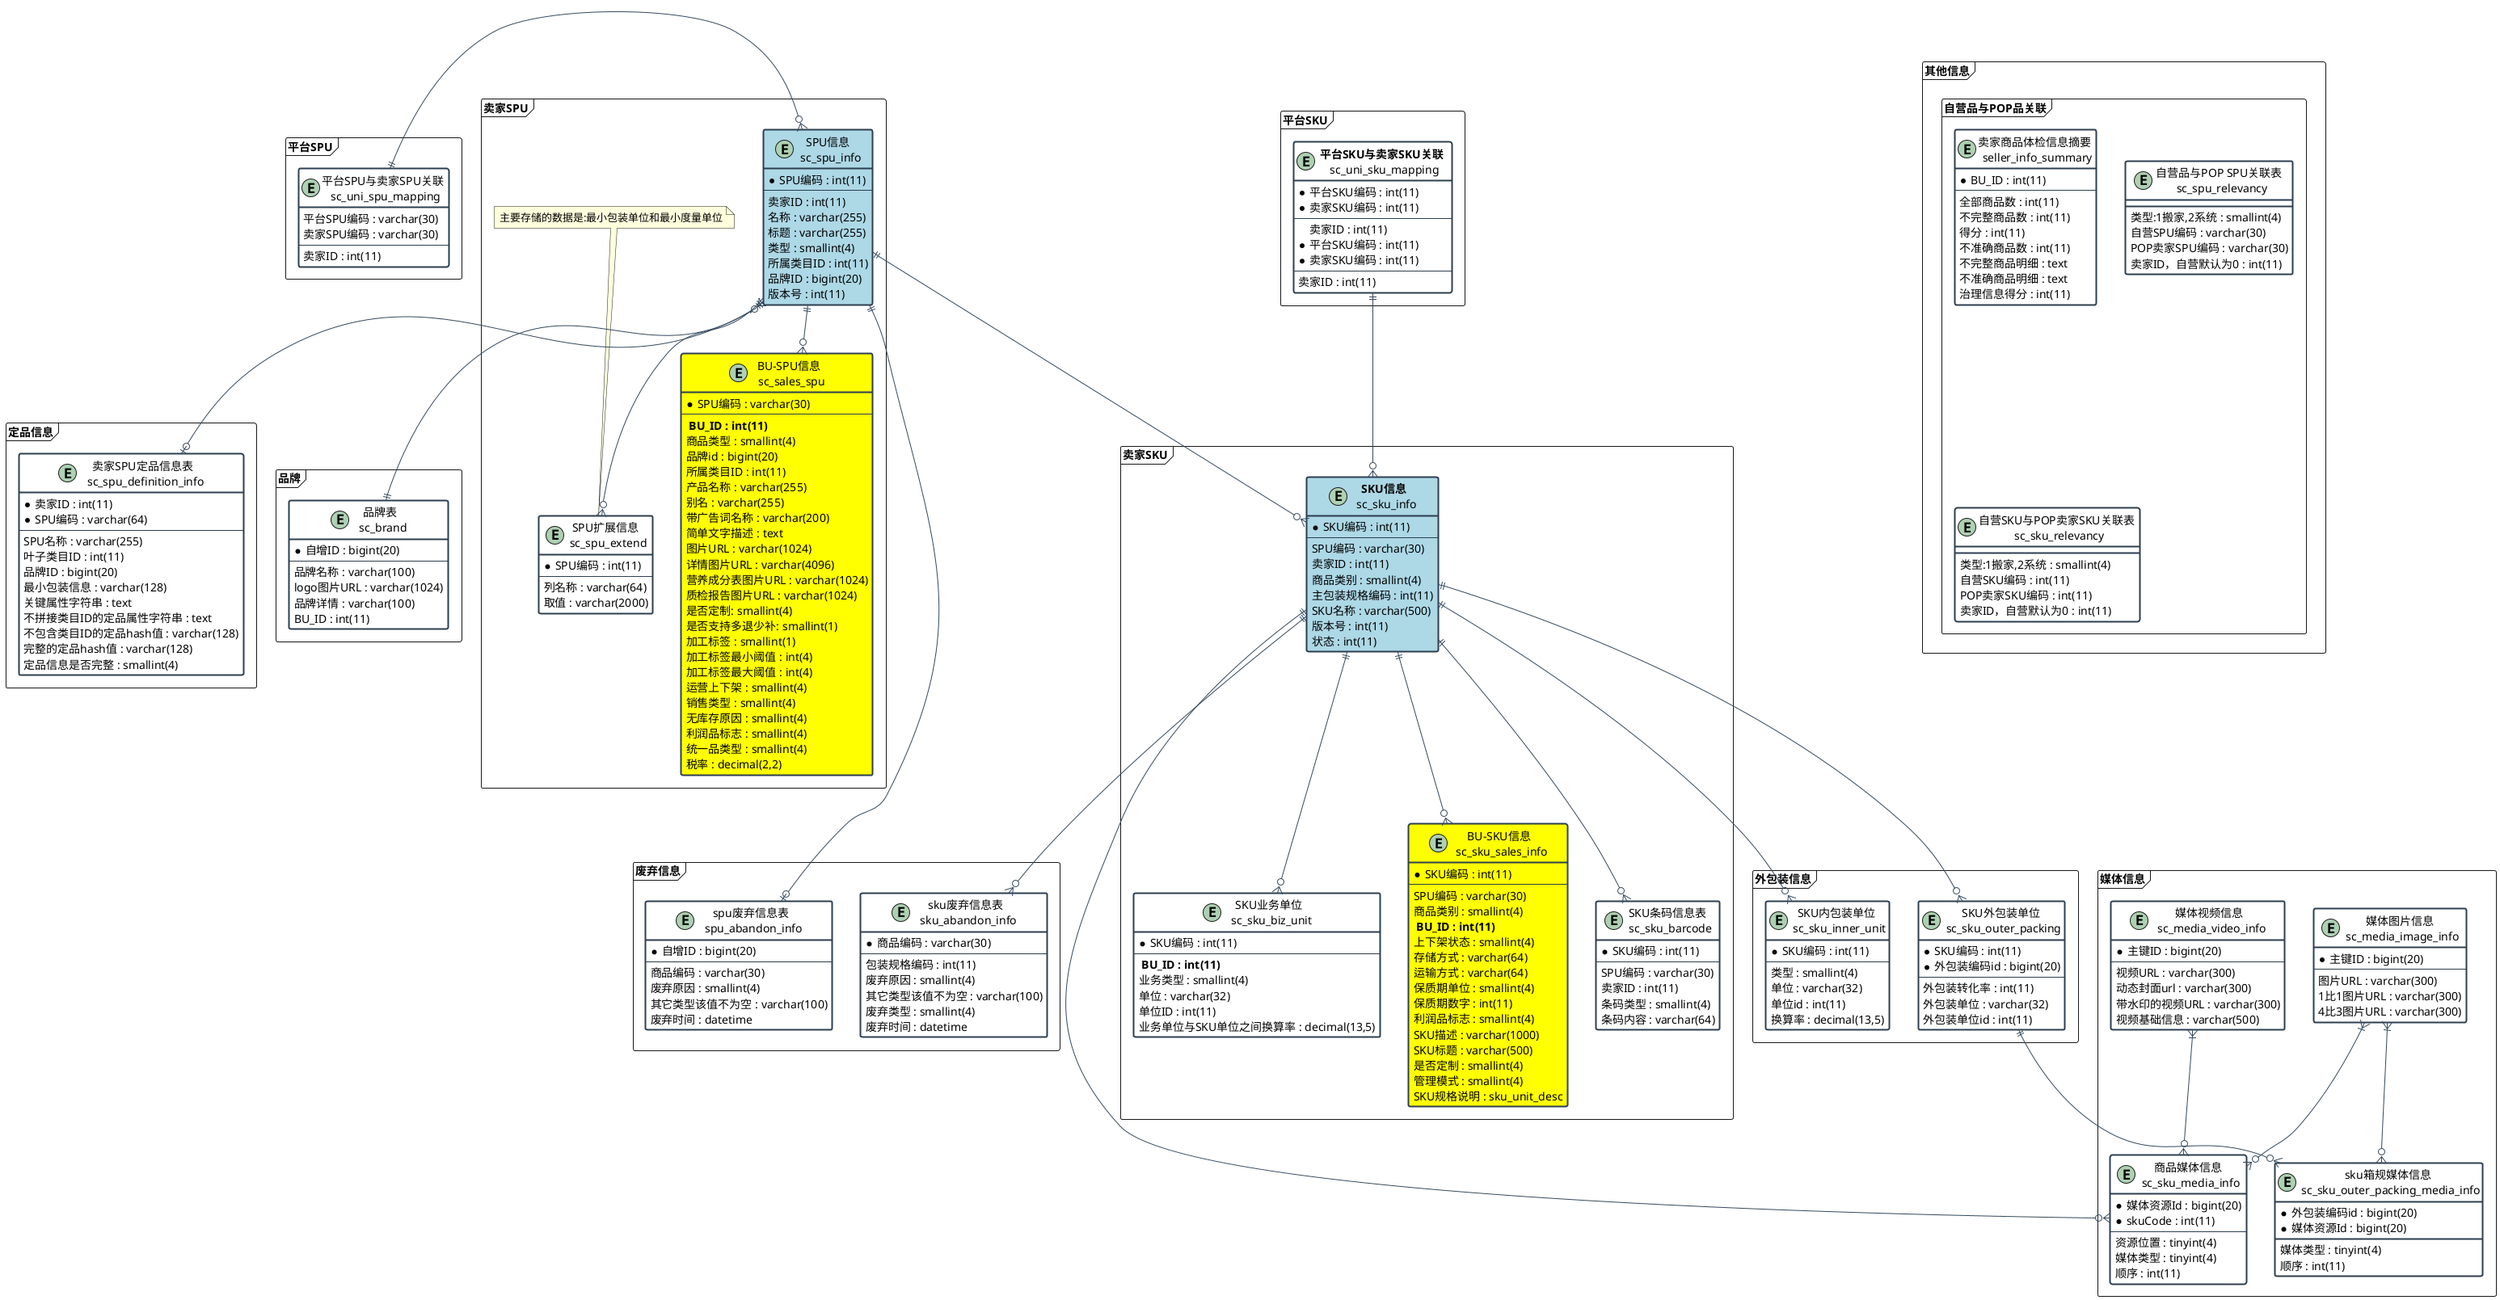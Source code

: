 @startuml
!define ENTITY_BORDER_COLOR #2C3E50
!define ENTITY_BACKGROUND_COLOR #FFFFFF
!define ENTITY_FONT_COLOR #000000
!define RELATION_BORDER_COLOR #34495E
!define RELATION_ARROW_COLOR #34495E
!define RELATION_FONT_COLOR #34495E

skinparam class {
    BorderColor ENTITY_BORDER_COLOR
    BackgroundColor ENTITY_BACKGROUND_COLOR
    FontColor ENTITY_FONT_COLOR
    ArrowColor RELATION_ARROW_COLOR
    BorderThickness 2
}

skinparam relationship {
    BorderColor RELATION_BORDER_COLOR
    FontColor RELATION_FONT_COLOR
    Thickness 2
}

package "卖家SKU" <<frame>> {

    entity "** SKU信息 ** \n sc_sku_info" as sku #lightblue {
        * SKU编码 : int(11)
        --
        SPU编码 : varchar(30)
        卖家ID : int(11)
        商品类别 : smallint(4)
        主包装规格编码 : int(11)
        SKU名称 : varchar(500)
        版本号 : int(11)
        状态 : int(11)
    }

    entity "BU-SKU信息 \n sc_sku_sales_info" as sku_b #yellow {
        * SKU编码 : int(11)
        --
        SPU编码 : varchar(30)
        商品类别 : smallint(4)
        ** BU_ID : int(11) **
        上下架状态 : smallint(4)
        存储方式 : varchar(64)
        运输方式 : varchar(64)
        保质期单位 : smallint(4)
        保质期数字 : int(11)
        利润品标志 : smallint(4)
        SKU描述 : varchar(1000)
        SKU标题 : varchar(500)
        是否定制 : smallint(4)
        管理模式 : smallint(4)
        SKU规格说明 : sku_unit_desc
    }

    entity "SKU条码信息表 \n sc_sku_barcode" as sku_bc {
        * SKU编码 : int(11)
        --
        SPU编码 : varchar(30)
        卖家ID : int(11)
        条码类型 : smallint(4)
        条码内容 : varchar(64)
    }

    entity "SKU业务单位 \n sc_sku_biz_unit" as sku_b_u {
        * SKU编码 : int(11)
        --
        ** BU_ID : int(11) **
        业务类型 : smallint(4)
        单位 : varchar(32)
        单位ID : int(11)
        业务单位与SKU单位之间换算率 : decimal(13,5)
    }

    sku ||--o{ sku_b
    sku ||--o{ sku_bc
    sku ||--o{ sku_b_u

}

package "外包装信息" <<frame>> {
    entity "SKU外包装单位 \n sc_sku_outer_packing" as sku_o_p {
        * SKU编码 : int(11)
        * 外包装编码id : bigint(20)
        --
        外包装转化率 : int(11)
        外包装单位 : varchar(32)
        外包装单位id : int(11)
    }

    entity "SKU内包装单位 \n sc_sku_inner_unit" as sku_i_u {
        * SKU编码 : int(11)
        --
        类型 : smallint(4)
        单位 : varchar(32)
        单位id : int(11)
        换算率 : decimal(13,5)
    }
}

package "媒体信息" <<frame>> {
    entity "sku箱规媒体信息 \n sc_sku_outer_packing_media_info" as sku_o_p_m_i {
        * 外包装编码id : bigint(20)
        * 媒体资源Id : bigint(20)
        __
        媒体类型 : tinyint(4)
        顺序 : int(11)
    }

    entity "商品媒体信息 \n sc_sku_media_info" as sku_m_i {
        * 媒体资源Id : bigint(20)
        * skuCode : int(11)
        --
        资源位置 : tinyint(4)
        媒体类型 : tinyint(4)
        顺序 : int(11)
    }

    entity "媒体图片信息 \n sc_media_image_info" as m_i_i {
        * 主键ID : bigint(20)
        --
        图片URL : varchar(300)
        1比1图片URL : varchar(300)
        4比3图片URL : varchar(300)
    }

    entity "媒体视频信息 \n sc_media_video_info" as m_v_i {
        * 主键ID : bigint(20)
        --
        视频URL : varchar(300)
        动态封面url : varchar(300)
        带水印的视频URL : varchar(300)
        视频基础信息 : varchar(500)
    }

    sku_o_p ||--o{ sku_o_p_m_i
    sku ||--o{ sku_m_i

    m_i_i }|--o{ sku_o_p_m_i
    m_i_i }|--o{ sku_m_i
    m_v_i }|--o{ sku_m_i



}

package "平台SKU" <<frame>> {

    entity "** 平台SKU与卖家SKU关联 ** \n sc_uni_sku_mapping" as uni_sku {
        * 平台SKU编码 : int(11)
        * 卖家SKU编码 : int(11)
        --
        卖家ID : int(11)
    }

}

package "卖家SPU" <<frame>> {

    entity "SPU信息 \n sc_spu_info" as spu #lightblue {
        * SPU编码 : int(11)
        --
        卖家ID : int(11)
        名称 : varchar(255)
        标题 : varchar(255)
        类型 : smallint(4)
        所属类目ID : int(11)
        品牌ID : bigint(20)
        版本号 : int(11)
    }
    entity "SPU扩展信息 \n sc_spu_extend" as spu_e {
        * SPU编码 : int(11)
        --
        列名称 : varchar(64)
        取值 : varchar(2000)
    }

    note "主要存储的数据是:最小包装单位和最小度量单位" as N1

    N1 .. spu_e


    entity "BU-SPU信息 \n sc_sales_spu" as spu_b #yellow {
        * SPU编码 : varchar(30)
        --
        ** BU_ID : int(11) **
        商品类型 : smallint(4)
        品牌id : bigint(20)
        所属类目ID : int(11)
        产品名称 : varchar(255)
        别名 : varchar(255)
        带广告词名称 : varchar(200)
        简单文字描述 : text
        图片URL : varchar(1024)
        详情图片URL : varchar(4096)
        营养成分表图片URL : varchar(1024)
        质检报告图片URL : varchar(1024)
        是否定制: smallint(4)
        是否支持多退少补: smallint(1)
        加工标签 : smallint(1)
        加工标签最小阈值 : int(4)
        加工标签最大阈值 : int(4)
        运营上下架 : smallint(4)
        销售类型 : smallint(4)
        无库存原因 : smallint(4)
        利润品标志 : smallint(4)
        统一品类型 : smallint(4)
        税率 : decimal(2,2)
    }


    spu ||--o{ spu_e
    spu ||--o{ spu_b

}

package "定品信息" <<frame>> {
    entity "卖家SPU定品信息表 \n sc_spu_definition_info" as spu_d_i {
        * 卖家ID : int(11)
        * SPU编码 : varchar(64)
        --
        SPU名称 : varchar(255)
        叶子类目ID : int(11)
        品牌ID : bigint(20)
        最小包装信息 : varchar(128)
        关键属性字符串 : text
        不拼接类目ID的定品属性字符串 : text
        不包含类目ID的定品hash值 : varchar(128)
        完整的定品hash值 : varchar(128)
        定品信息是否完整 : smallint(4)
    }
}

package "平台SPU" <<frame>> {

    entity "平台SPU与卖家SPU关联 \n sc_uni_spu_mapping" as uni_spu {
        平台SPU编码 : varchar(30)
        卖家SPU编码 : varchar(30)
        --
        卖家ID : int(11)
    }

}

package "平台SKU" <<frame>> {

    entity "** 平台SKU与卖家SKU关联 ** \n sc_uni_sku_mapping" as uni_sku {
        * 平台SKU编码 : int(11)
        * 卖家SKU编码 : int(11)
        --
        卖家ID : int(11)
    }

}

package "品牌" <<frame>> {

    entity "品牌表 \n sc_brand" as brand {
        * 自增ID : bigint(20)
        --
        品牌名称 : varchar(100)
        logo图片URL : varchar(1024)
        品牌详情 : varchar(100)
        BU_ID : int(11)
    }

}

package "废弃信息" <<frame>> {
    entity "spu废弃信息表 \n spu_abandon_info" as spu_a_i {
        * 自增ID : bigint(20)
        --
        商品编码 : varchar(30)
        废弃原因 : smallint(4)
        其它类型该值不为空 : varchar(100)
        废弃时间 : datetime
    }

    entity "sku废弃信息表 \n sku_abandon_info" as s_a_i {
        * 商品编码 : varchar(30)
        --
        包装规格编码 : int(11)
        废弃原因 : smallint(4)
        其它类型该值不为空 : varchar(100)
        废弃类型 : smallint(4)
        废弃时间 : datetime
    }

}

package "其他信息" <<frame>> {

    package "自营品与POP品关联" <<frame>> {
        entity "卖家商品体检信息摘要 \n seller_info_summary" as s_i_s {
            *BU_ID : int(11)
            --
            全部商品数 : int(11)
            不完整商品数 : int(11)
            得分 : int(11)
            不准确商品数 : int(11)
            不完整商品明细 : text
            不准确商品明细 : text
            治理信息得分 : int(11)
        }
    }

    package "自营品与POP品关联" <<frame>> {
        entity "自营品与POP SPU关联表 \n sc_spu_relevancy" as spu_s_r {
            类型:1搬家,2系统 : smallint(4)
            自营SPU编码 : varchar(30)
            POP卖家SPU编码 : varchar(30)
            卖家ID，自营默认为0 : int(11)
        }

        entity "自营SKU与POP卖家SKU关联表 \n sc_sku_relevancy" as sku_s_r {
            类型:1搬家,2系统 : smallint(4)
            自营SKU编码 : int(11)
            POP卖家SKU编码 : int(11)
            卖家ID，自营默认为0 : int(11)
        }

    }
}




uni_sku ||--o{ sku
uni_spu ||-o{ spu

spu ||--o{ sku

spu }o--|| brand

spu ||--o| spu_d_i
sku ||--o{ sku_o_p
sku ||--o{ sku_i_u

sku ||--o{ s_a_i
spu ||--o| spu_a_i



@enduml
